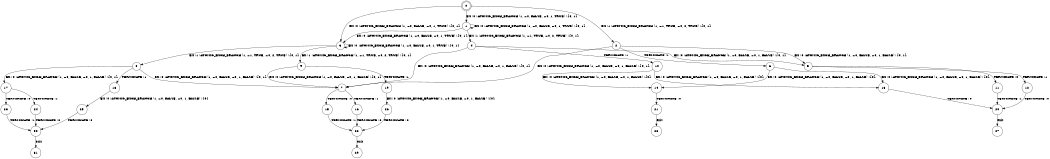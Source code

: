 digraph BCG {
size = "7, 10.5";
center = TRUE;
node [shape = circle];
0 [peripheries = 2];
0 -> 1 [label = "EX !0 !ATOMIC_EXCH_BRANCH (1, +0, FALSE, +0, 1, TRUE) !{0, 1}"];
0 -> 2 [label = "EX !1 !ATOMIC_EXCH_BRANCH (1, +1, TRUE, +0, 2, TRUE) !{0, 1}"];
0 -> 3 [label = "EX !0 !ATOMIC_EXCH_BRANCH (1, +0, FALSE, +0, 1, TRUE) !{0, 1}"];
1 -> 1 [label = "EX !0 !ATOMIC_EXCH_BRANCH (1, +0, FALSE, +0, 1, TRUE) !{0, 1}"];
1 -> 4 [label = "EX !1 !ATOMIC_EXCH_BRANCH (1, +1, TRUE, +0, 2, TRUE) !{0, 1}"];
1 -> 3 [label = "EX !0 !ATOMIC_EXCH_BRANCH (1, +0, FALSE, +0, 1, TRUE) !{0, 1}"];
2 -> 5 [label = "EX !0 !ATOMIC_EXCH_BRANCH (1, +0, FALSE, +0, 1, FALSE) !{0, 1}"];
2 -> 6 [label = "TERMINATE !1"];
2 -> 7 [label = "EX !0 !ATOMIC_EXCH_BRANCH (1, +0, FALSE, +0, 1, FALSE) !{0, 1}"];
3 -> 8 [label = "EX !1 !ATOMIC_EXCH_BRANCH (1, +1, TRUE, +0, 2, TRUE) !{0, 1}"];
3 -> 3 [label = "EX !0 !ATOMIC_EXCH_BRANCH (1, +0, FALSE, +0, 1, TRUE) !{0, 1}"];
3 -> 9 [label = "EX !1 !ATOMIC_EXCH_BRANCH (1, +1, TRUE, +0, 2, TRUE) !{0, 1}"];
4 -> 5 [label = "EX !0 !ATOMIC_EXCH_BRANCH (1, +0, FALSE, +0, 1, FALSE) !{0, 1}"];
4 -> 10 [label = "TERMINATE !1"];
4 -> 7 [label = "EX !0 !ATOMIC_EXCH_BRANCH (1, +0, FALSE, +0, 1, FALSE) !{0, 1}"];
5 -> 11 [label = "TERMINATE !0"];
5 -> 12 [label = "TERMINATE !1"];
6 -> 13 [label = "EX !0 !ATOMIC_EXCH_BRANCH (1, +0, FALSE, +0, 1, FALSE) !{0}"];
6 -> 14 [label = "EX !0 !ATOMIC_EXCH_BRANCH (1, +0, FALSE, +0, 1, FALSE) !{0}"];
7 -> 15 [label = "TERMINATE !0"];
7 -> 16 [label = "TERMINATE !1"];
8 -> 17 [label = "EX !0 !ATOMIC_EXCH_BRANCH (1, +0, FALSE, +0, 1, FALSE) !{0, 1}"];
8 -> 18 [label = "TERMINATE !1"];
8 -> 7 [label = "EX !0 !ATOMIC_EXCH_BRANCH (1, +0, FALSE, +0, 1, FALSE) !{0, 1}"];
9 -> 7 [label = "EX !0 !ATOMIC_EXCH_BRANCH (1, +0, FALSE, +0, 1, FALSE) !{0, 1}"];
9 -> 19 [label = "TERMINATE !1"];
10 -> 13 [label = "EX !0 !ATOMIC_EXCH_BRANCH (1, +0, FALSE, +0, 1, FALSE) !{0}"];
10 -> 14 [label = "EX !0 !ATOMIC_EXCH_BRANCH (1, +0, FALSE, +0, 1, FALSE) !{0}"];
11 -> 20 [label = "TERMINATE !1"];
12 -> 20 [label = "TERMINATE !0"];
13 -> 20 [label = "TERMINATE !0"];
14 -> 21 [label = "TERMINATE !0"];
15 -> 22 [label = "TERMINATE !1"];
16 -> 22 [label = "TERMINATE !0"];
17 -> 23 [label = "TERMINATE !0"];
17 -> 24 [label = "TERMINATE !1"];
18 -> 25 [label = "EX !0 !ATOMIC_EXCH_BRANCH (1, +0, FALSE, +0, 1, FALSE) !{0}"];
19 -> 26 [label = "EX !0 !ATOMIC_EXCH_BRANCH (1, +0, FALSE, +0, 1, FALSE) !{0}"];
20 -> 27 [label = "exit"];
21 -> 28 [label = "exit"];
22 -> 29 [label = "exit"];
23 -> 30 [label = "TERMINATE !1"];
24 -> 30 [label = "TERMINATE !0"];
25 -> 30 [label = "TERMINATE !0"];
26 -> 22 [label = "TERMINATE !0"];
30 -> 31 [label = "exit"];
}
